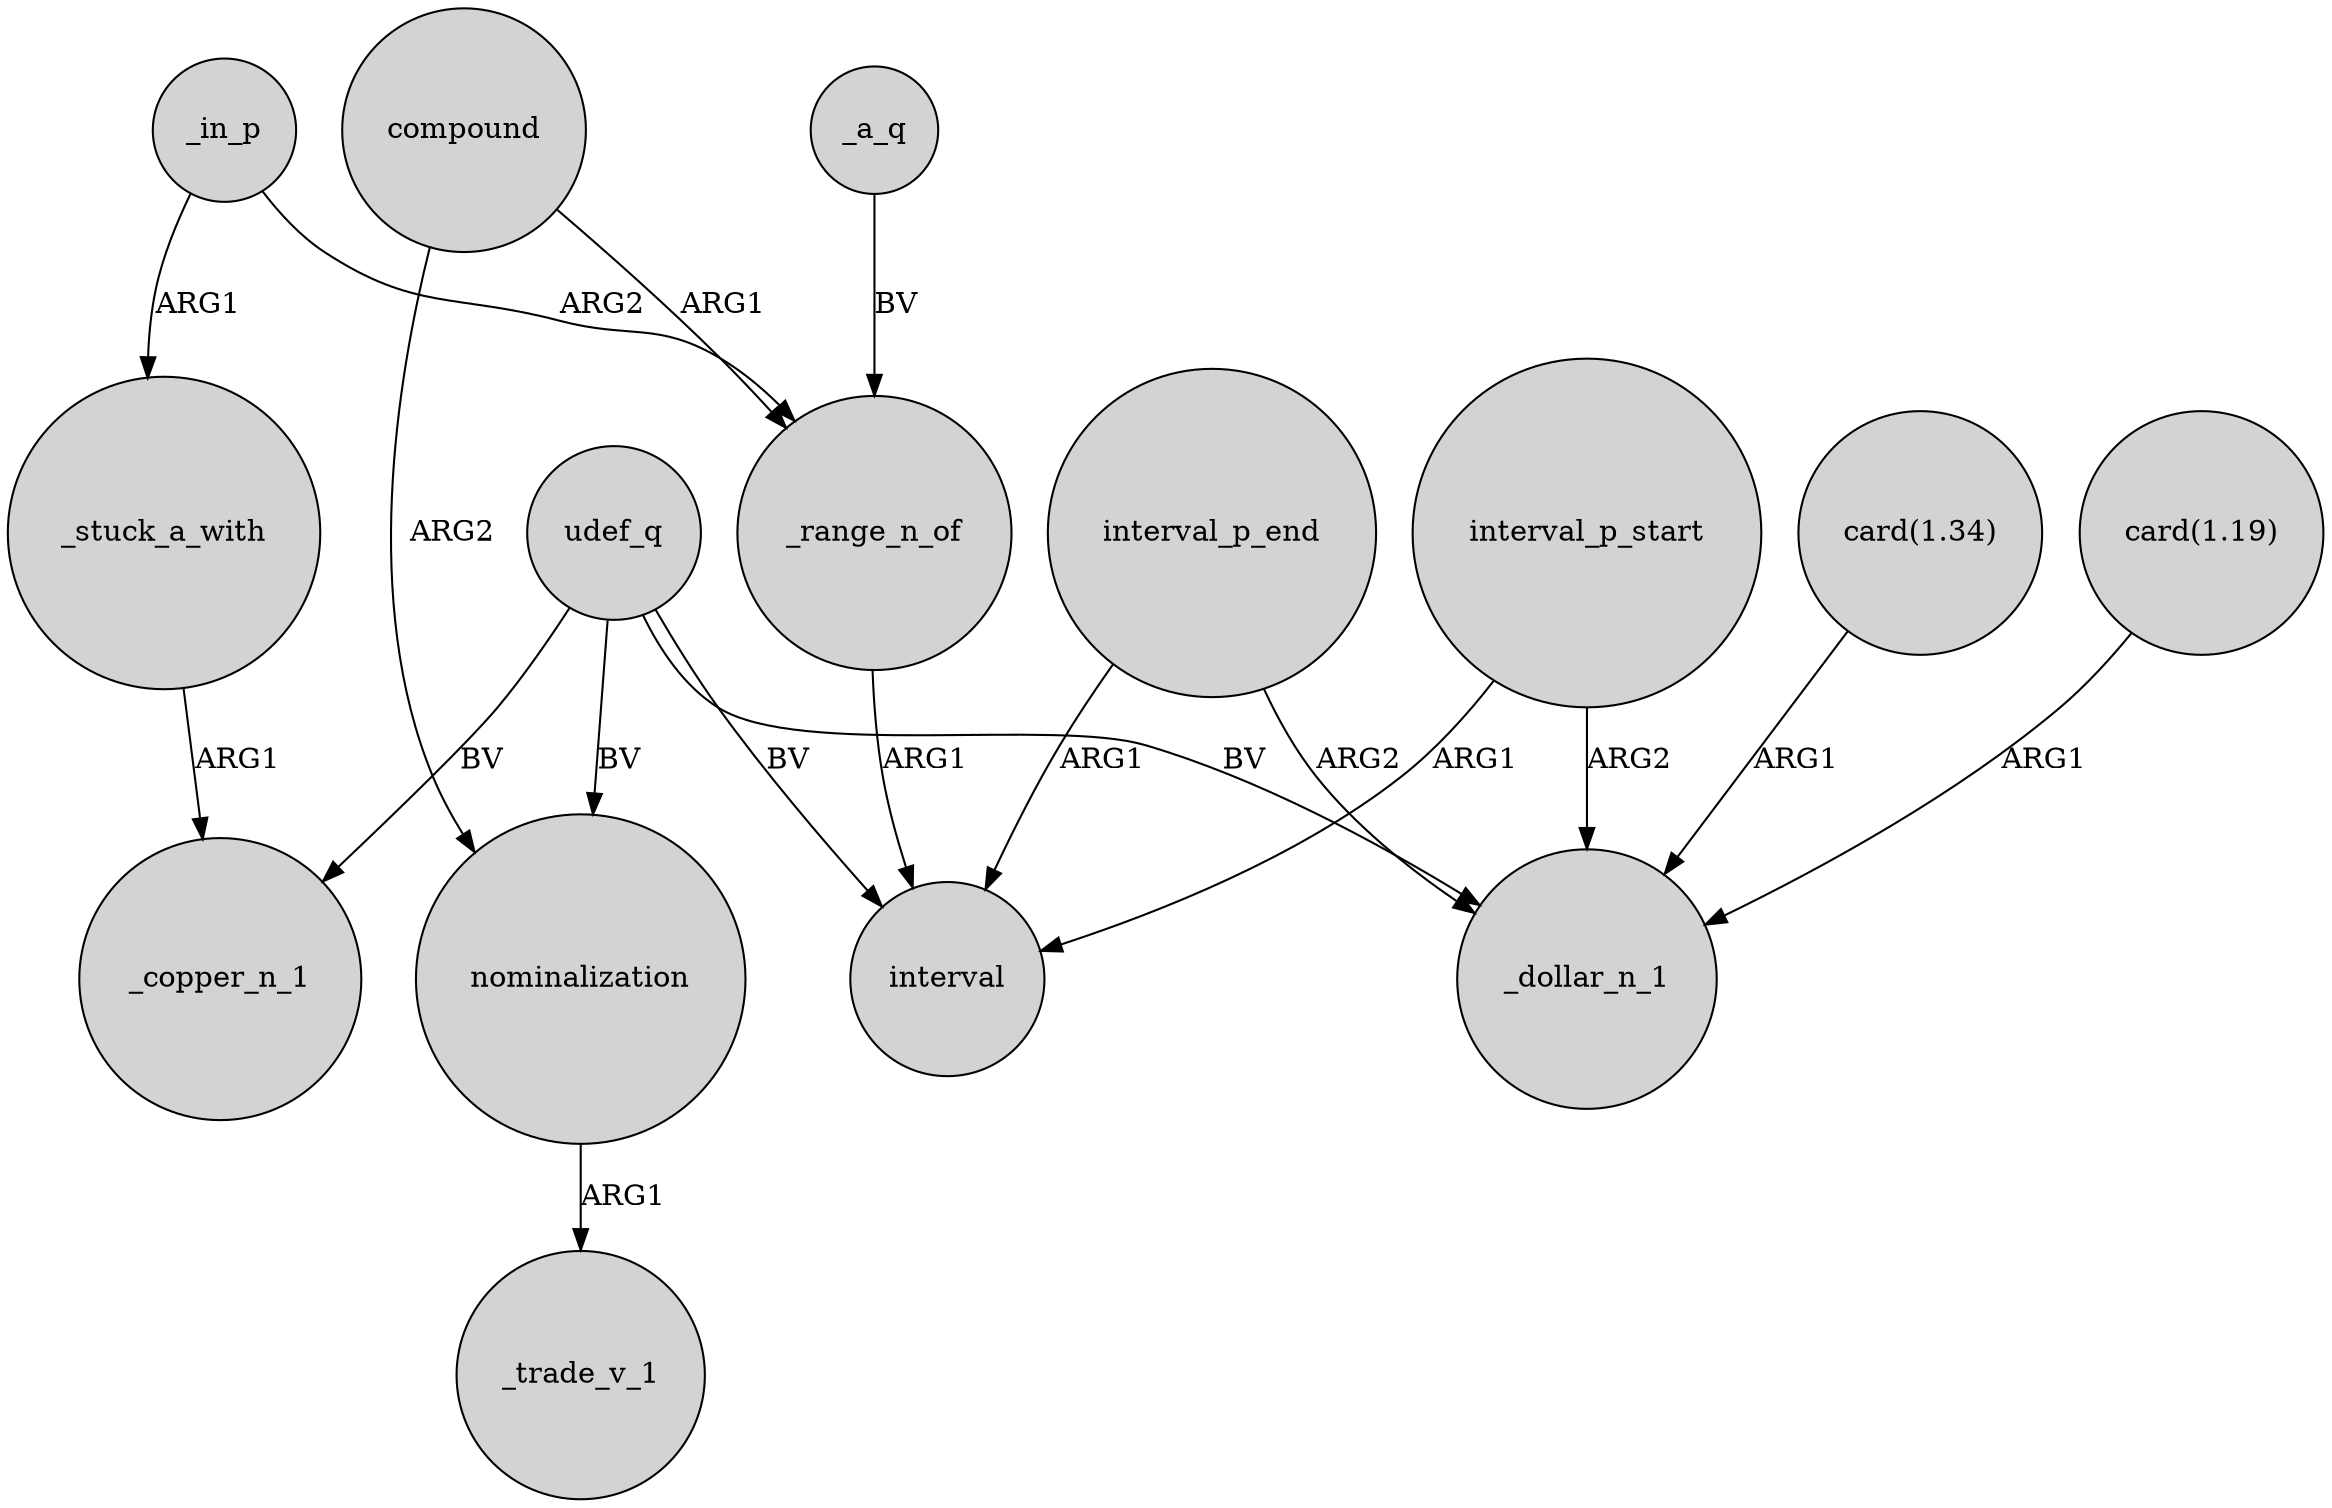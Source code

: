 digraph {
	node [shape=circle style=filled]
	udef_q -> interval [label=BV]
	"card(1.19)" -> _dollar_n_1 [label=ARG1]
	nominalization -> _trade_v_1 [label=ARG1]
	_in_p -> _range_n_of [label=ARG2]
	_a_q -> _range_n_of [label=BV]
	_range_n_of -> interval [label=ARG1]
	udef_q -> _dollar_n_1 [label=BV]
	interval_p_start -> interval [label=ARG1]
	udef_q -> _copper_n_1 [label=BV]
	compound -> nominalization [label=ARG2]
	interval_p_end -> interval [label=ARG1]
	compound -> _range_n_of [label=ARG1]
	interval_p_end -> _dollar_n_1 [label=ARG2]
	interval_p_start -> _dollar_n_1 [label=ARG2]
	_stuck_a_with -> _copper_n_1 [label=ARG1]
	udef_q -> nominalization [label=BV]
	"card(1.34)" -> _dollar_n_1 [label=ARG1]
	_in_p -> _stuck_a_with [label=ARG1]
}
